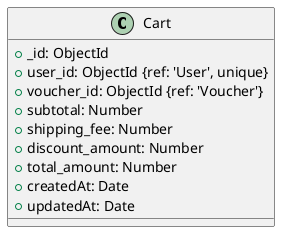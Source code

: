 @startuml Cart
class Cart {
  +_id: ObjectId
  +user_id: ObjectId {ref: 'User', unique}
  +voucher_id: ObjectId {ref: 'Voucher'}
  +subtotal: Number
  +shipping_fee: Number
  +discount_amount: Number
  +total_amount: Number
  +createdAt: Date
  +updatedAt: Date
}
@enduml